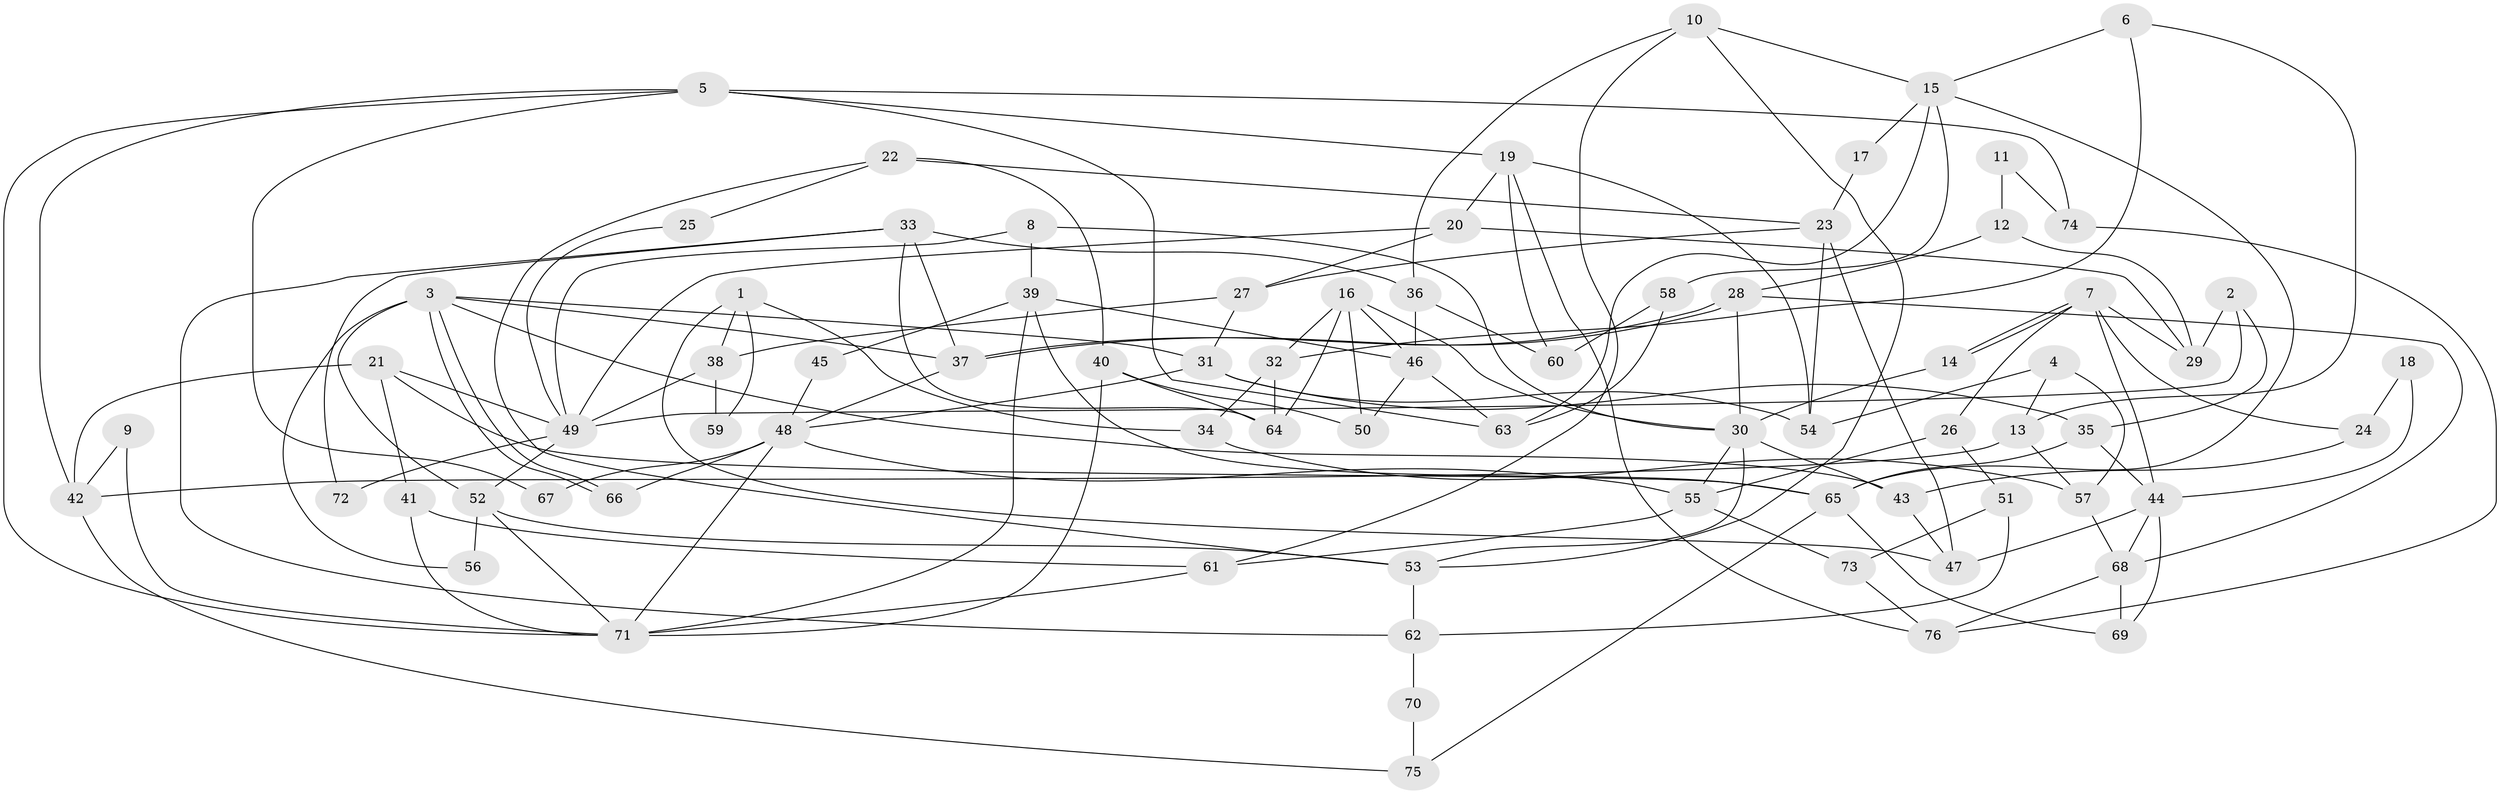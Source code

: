 // coarse degree distribution, {6: 0.05555555555555555, 4: 0.2777777777777778, 3: 0.24074074074074073, 5: 0.12962962962962962, 2: 0.14814814814814814, 8: 0.05555555555555555, 11: 0.018518518518518517, 7: 0.037037037037037035, 10: 0.018518518518518517, 9: 0.018518518518518517}
// Generated by graph-tools (version 1.1) at 2025/50/03/04/25 22:50:54]
// undirected, 76 vertices, 152 edges
graph export_dot {
  node [color=gray90,style=filled];
  1;
  2;
  3;
  4;
  5;
  6;
  7;
  8;
  9;
  10;
  11;
  12;
  13;
  14;
  15;
  16;
  17;
  18;
  19;
  20;
  21;
  22;
  23;
  24;
  25;
  26;
  27;
  28;
  29;
  30;
  31;
  32;
  33;
  34;
  35;
  36;
  37;
  38;
  39;
  40;
  41;
  42;
  43;
  44;
  45;
  46;
  47;
  48;
  49;
  50;
  51;
  52;
  53;
  54;
  55;
  56;
  57;
  58;
  59;
  60;
  61;
  62;
  63;
  64;
  65;
  66;
  67;
  68;
  69;
  70;
  71;
  72;
  73;
  74;
  75;
  76;
  1 -- 34;
  1 -- 47;
  1 -- 38;
  1 -- 59;
  2 -- 49;
  2 -- 35;
  2 -- 29;
  3 -- 66;
  3 -- 66;
  3 -- 52;
  3 -- 31;
  3 -- 37;
  3 -- 43;
  3 -- 56;
  4 -- 54;
  4 -- 57;
  4 -- 13;
  5 -- 63;
  5 -- 71;
  5 -- 19;
  5 -- 42;
  5 -- 67;
  5 -- 74;
  6 -- 13;
  6 -- 15;
  6 -- 32;
  7 -- 44;
  7 -- 14;
  7 -- 14;
  7 -- 24;
  7 -- 26;
  7 -- 29;
  8 -- 39;
  8 -- 30;
  8 -- 49;
  9 -- 71;
  9 -- 42;
  10 -- 36;
  10 -- 61;
  10 -- 15;
  10 -- 53;
  11 -- 12;
  11 -- 74;
  12 -- 29;
  12 -- 28;
  13 -- 42;
  13 -- 57;
  14 -- 30;
  15 -- 65;
  15 -- 17;
  15 -- 58;
  15 -- 63;
  16 -- 64;
  16 -- 50;
  16 -- 30;
  16 -- 32;
  16 -- 46;
  17 -- 23;
  18 -- 44;
  18 -- 24;
  19 -- 20;
  19 -- 54;
  19 -- 60;
  19 -- 76;
  20 -- 29;
  20 -- 49;
  20 -- 27;
  21 -- 49;
  21 -- 41;
  21 -- 42;
  21 -- 65;
  22 -- 23;
  22 -- 53;
  22 -- 25;
  22 -- 40;
  23 -- 54;
  23 -- 47;
  23 -- 27;
  24 -- 43;
  25 -- 49;
  26 -- 55;
  26 -- 51;
  27 -- 31;
  27 -- 38;
  28 -- 30;
  28 -- 37;
  28 -- 37;
  28 -- 68;
  30 -- 53;
  30 -- 43;
  30 -- 55;
  31 -- 35;
  31 -- 48;
  31 -- 54;
  32 -- 34;
  32 -- 64;
  33 -- 37;
  33 -- 62;
  33 -- 36;
  33 -- 64;
  33 -- 72;
  34 -- 57;
  35 -- 65;
  35 -- 44;
  36 -- 60;
  36 -- 46;
  37 -- 48;
  38 -- 49;
  38 -- 59;
  39 -- 71;
  39 -- 46;
  39 -- 45;
  39 -- 65;
  40 -- 64;
  40 -- 50;
  40 -- 71;
  41 -- 71;
  41 -- 61;
  42 -- 75;
  43 -- 47;
  44 -- 69;
  44 -- 47;
  44 -- 68;
  45 -- 48;
  46 -- 50;
  46 -- 63;
  48 -- 55;
  48 -- 66;
  48 -- 67;
  48 -- 71;
  49 -- 52;
  49 -- 72;
  51 -- 73;
  51 -- 62;
  52 -- 71;
  52 -- 53;
  52 -- 56;
  53 -- 62;
  55 -- 61;
  55 -- 73;
  57 -- 68;
  58 -- 63;
  58 -- 60;
  61 -- 71;
  62 -- 70;
  65 -- 69;
  65 -- 75;
  68 -- 69;
  68 -- 76;
  70 -- 75;
  73 -- 76;
  74 -- 76;
}
